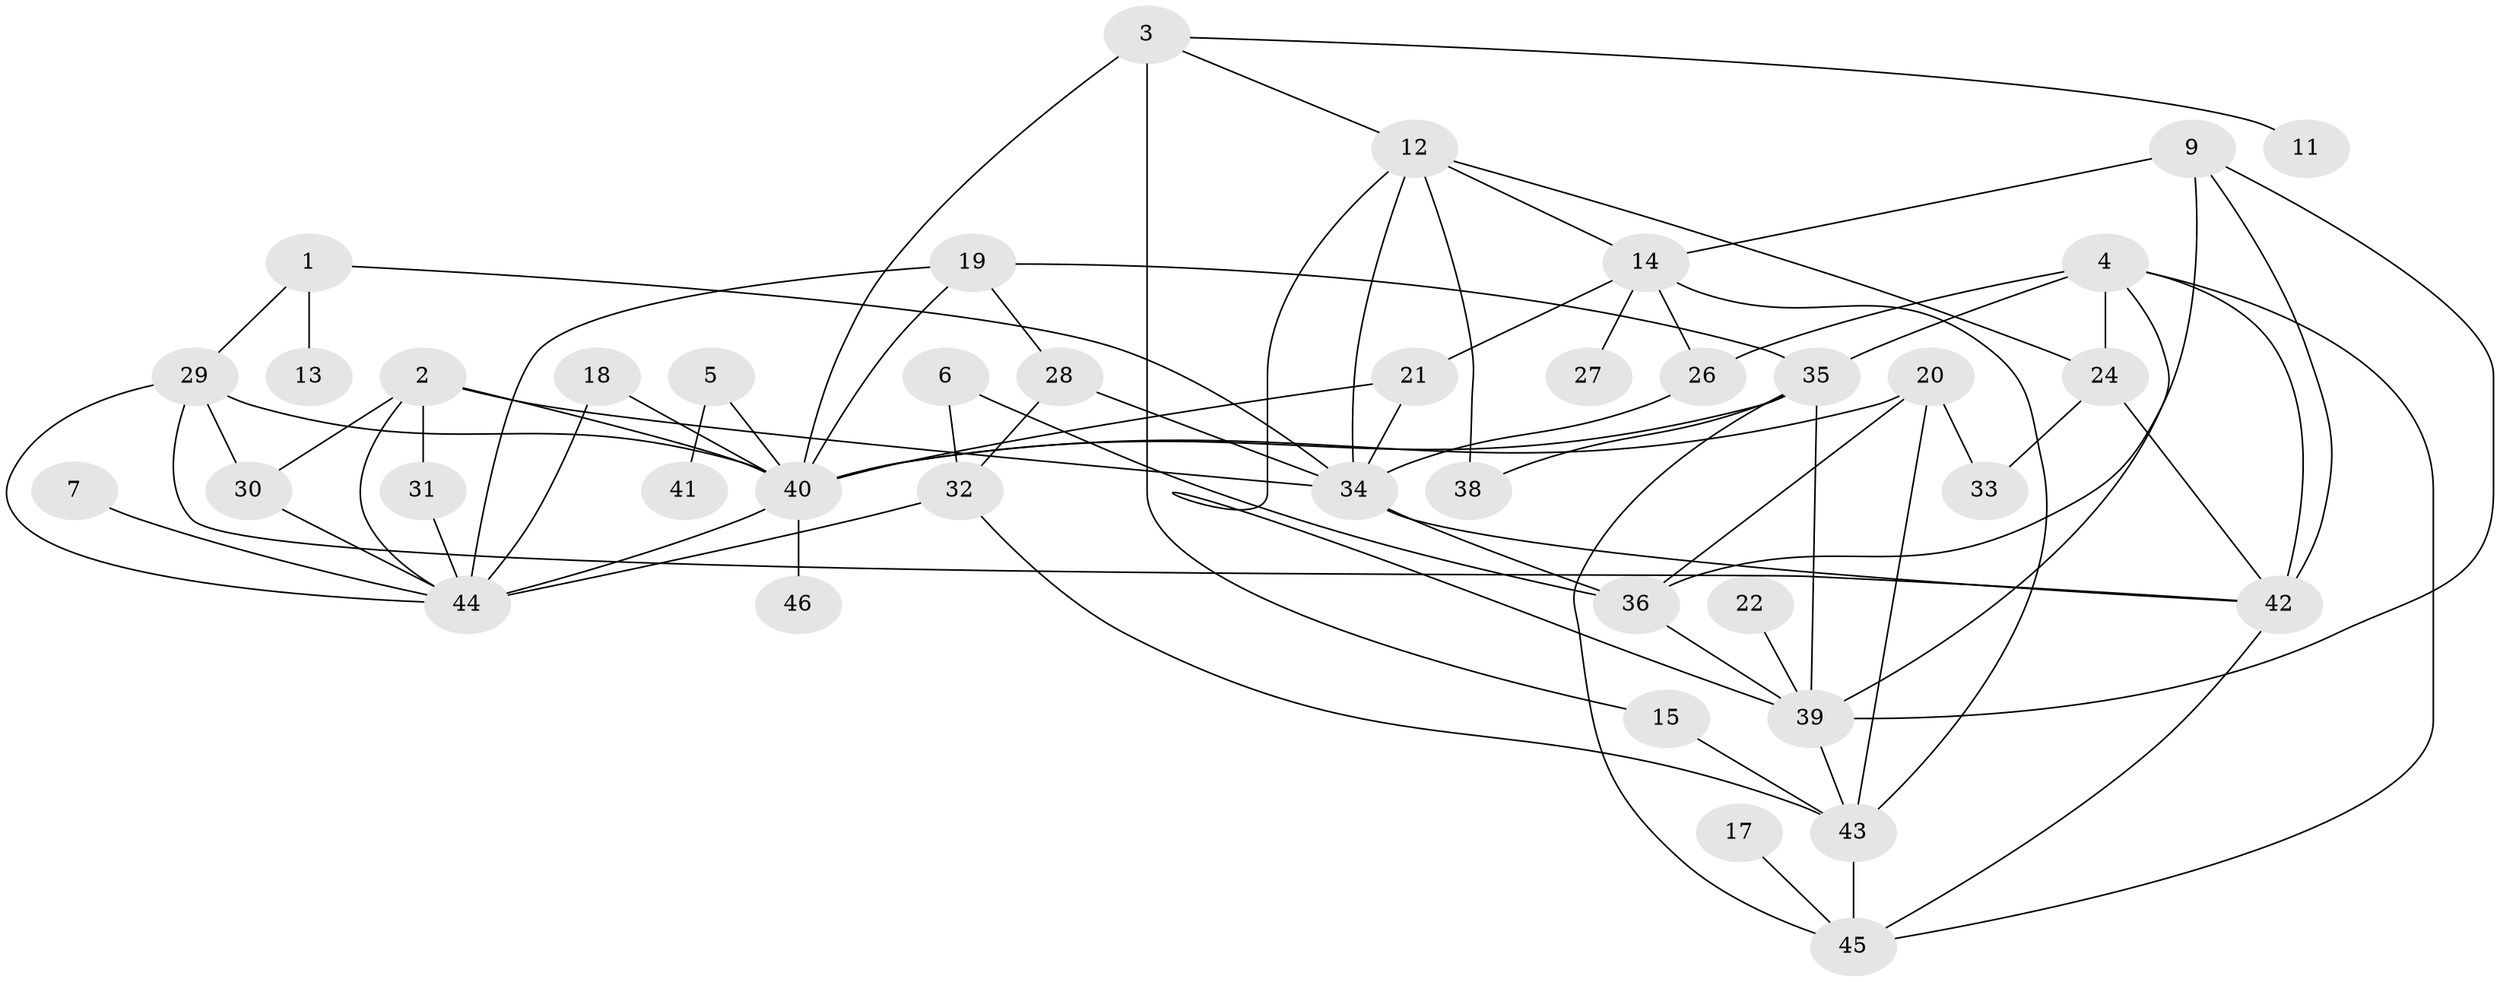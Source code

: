 // original degree distribution, {3: 0.30851063829787234, 5: 0.0851063829787234, 4: 0.09574468085106383, 2: 0.2765957446808511, 1: 0.11702127659574468, 0: 0.07446808510638298, 6: 0.02127659574468085, 7: 0.02127659574468085}
// Generated by graph-tools (version 1.1) at 2025/25/03/09/25 03:25:23]
// undirected, 40 vertices, 76 edges
graph export_dot {
graph [start="1"]
  node [color=gray90,style=filled];
  1;
  2;
  3;
  4;
  5;
  6;
  7;
  9;
  11;
  12;
  13;
  14;
  15;
  17;
  18;
  19;
  20;
  21;
  22;
  24;
  26;
  27;
  28;
  29;
  30;
  31;
  32;
  33;
  34;
  35;
  36;
  38;
  39;
  40;
  41;
  42;
  43;
  44;
  45;
  46;
  1 -- 13 [weight=1.0];
  1 -- 29 [weight=1.0];
  1 -- 34 [weight=1.0];
  2 -- 30 [weight=1.0];
  2 -- 31 [weight=1.0];
  2 -- 34 [weight=1.0];
  2 -- 40 [weight=1.0];
  2 -- 44 [weight=1.0];
  3 -- 11 [weight=1.0];
  3 -- 12 [weight=1.0];
  3 -- 15 [weight=1.0];
  3 -- 40 [weight=2.0];
  4 -- 24 [weight=1.0];
  4 -- 26 [weight=1.0];
  4 -- 35 [weight=1.0];
  4 -- 39 [weight=1.0];
  4 -- 42 [weight=1.0];
  4 -- 45 [weight=1.0];
  5 -- 40 [weight=1.0];
  5 -- 41 [weight=1.0];
  6 -- 32 [weight=1.0];
  6 -- 36 [weight=1.0];
  7 -- 44 [weight=1.0];
  9 -- 14 [weight=1.0];
  9 -- 36 [weight=1.0];
  9 -- 39 [weight=1.0];
  9 -- 42 [weight=1.0];
  12 -- 14 [weight=1.0];
  12 -- 24 [weight=1.0];
  12 -- 34 [weight=1.0];
  12 -- 38 [weight=1.0];
  12 -- 39 [weight=1.0];
  14 -- 21 [weight=1.0];
  14 -- 26 [weight=1.0];
  14 -- 27 [weight=1.0];
  14 -- 43 [weight=1.0];
  15 -- 43 [weight=1.0];
  17 -- 45 [weight=1.0];
  18 -- 40 [weight=1.0];
  18 -- 44 [weight=1.0];
  19 -- 28 [weight=2.0];
  19 -- 35 [weight=1.0];
  19 -- 40 [weight=1.0];
  19 -- 44 [weight=2.0];
  20 -- 33 [weight=1.0];
  20 -- 36 [weight=1.0];
  20 -- 40 [weight=1.0];
  20 -- 43 [weight=1.0];
  21 -- 34 [weight=1.0];
  21 -- 40 [weight=1.0];
  22 -- 39 [weight=1.0];
  24 -- 33 [weight=1.0];
  24 -- 42 [weight=1.0];
  26 -- 34 [weight=1.0];
  28 -- 32 [weight=1.0];
  28 -- 34 [weight=1.0];
  29 -- 30 [weight=1.0];
  29 -- 40 [weight=1.0];
  29 -- 42 [weight=1.0];
  29 -- 44 [weight=1.0];
  30 -- 44 [weight=1.0];
  31 -- 44 [weight=1.0];
  32 -- 43 [weight=1.0];
  32 -- 44 [weight=1.0];
  34 -- 36 [weight=1.0];
  34 -- 42 [weight=1.0];
  35 -- 38 [weight=1.0];
  35 -- 39 [weight=1.0];
  35 -- 40 [weight=1.0];
  35 -- 45 [weight=1.0];
  36 -- 39 [weight=1.0];
  39 -- 43 [weight=1.0];
  40 -- 44 [weight=1.0];
  40 -- 46 [weight=1.0];
  42 -- 45 [weight=1.0];
  43 -- 45 [weight=1.0];
}
